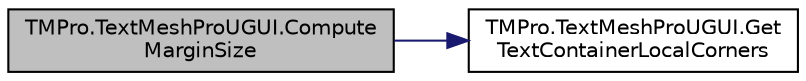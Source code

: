 digraph "TMPro.TextMeshProUGUI.ComputeMarginSize"
{
 // LATEX_PDF_SIZE
  edge [fontname="Helvetica",fontsize="10",labelfontname="Helvetica",labelfontsize="10"];
  node [fontname="Helvetica",fontsize="10",shape=record];
  rankdir="LR";
  Node1 [label="TMPro.TextMeshProUGUI.Compute\lMarginSize",height=0.2,width=0.4,color="black", fillcolor="grey75", style="filled", fontcolor="black",tooltip="Update the margin width and height"];
  Node1 -> Node2 [color="midnightblue",fontsize="10",style="solid",fontname="Helvetica"];
  Node2 [label="TMPro.TextMeshProUGUI.Get\lTextContainerLocalCorners",height=0.2,width=0.4,color="black", fillcolor="white", style="filled",URL="$class_t_m_pro_1_1_text_mesh_pro_u_g_u_i.html#a9061f9387fbed4095b88a7ad98a9bf90",tooltip="Method to return the local corners of the Text Container or RectTransform."];
}
